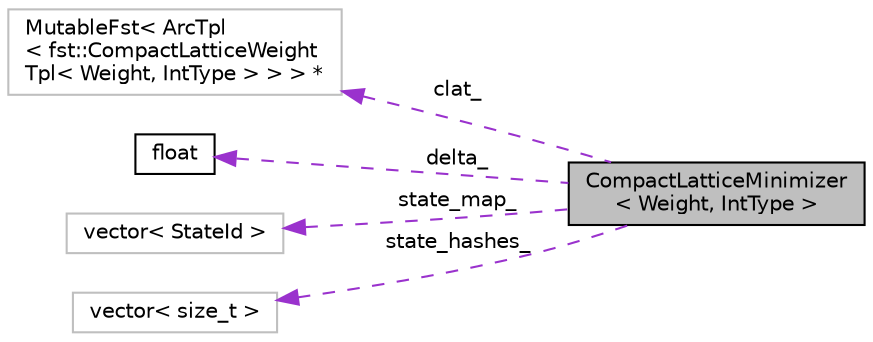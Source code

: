 digraph "CompactLatticeMinimizer&lt; Weight, IntType &gt;"
{
  edge [fontname="Helvetica",fontsize="10",labelfontname="Helvetica",labelfontsize="10"];
  node [fontname="Helvetica",fontsize="10",shape=record];
  rankdir="LR";
  Node1 [label="CompactLatticeMinimizer\l\< Weight, IntType \>",height=0.2,width=0.4,color="black", fillcolor="grey75", style="filled", fontcolor="black"];
  Node2 -> Node1 [dir="back",color="darkorchid3",fontsize="10",style="dashed",label=" clat_" ,fontname="Helvetica"];
  Node2 [label="MutableFst\< ArcTpl\l\< fst::CompactLatticeWeight\lTpl\< Weight, IntType \> \> \> *",height=0.2,width=0.4,color="grey75", fillcolor="white", style="filled"];
  Node3 -> Node1 [dir="back",color="darkorchid3",fontsize="10",style="dashed",label=" delta_" ,fontname="Helvetica"];
  Node3 [label="float",height=0.2,width=0.4,color="black", fillcolor="white", style="filled",URL="$classfloat.html"];
  Node4 -> Node1 [dir="back",color="darkorchid3",fontsize="10",style="dashed",label=" state_map_" ,fontname="Helvetica"];
  Node4 [label="vector\< StateId \>",height=0.2,width=0.4,color="grey75", fillcolor="white", style="filled"];
  Node5 -> Node1 [dir="back",color="darkorchid3",fontsize="10",style="dashed",label=" state_hashes_" ,fontname="Helvetica"];
  Node5 [label="vector\< size_t \>",height=0.2,width=0.4,color="grey75", fillcolor="white", style="filled"];
}
